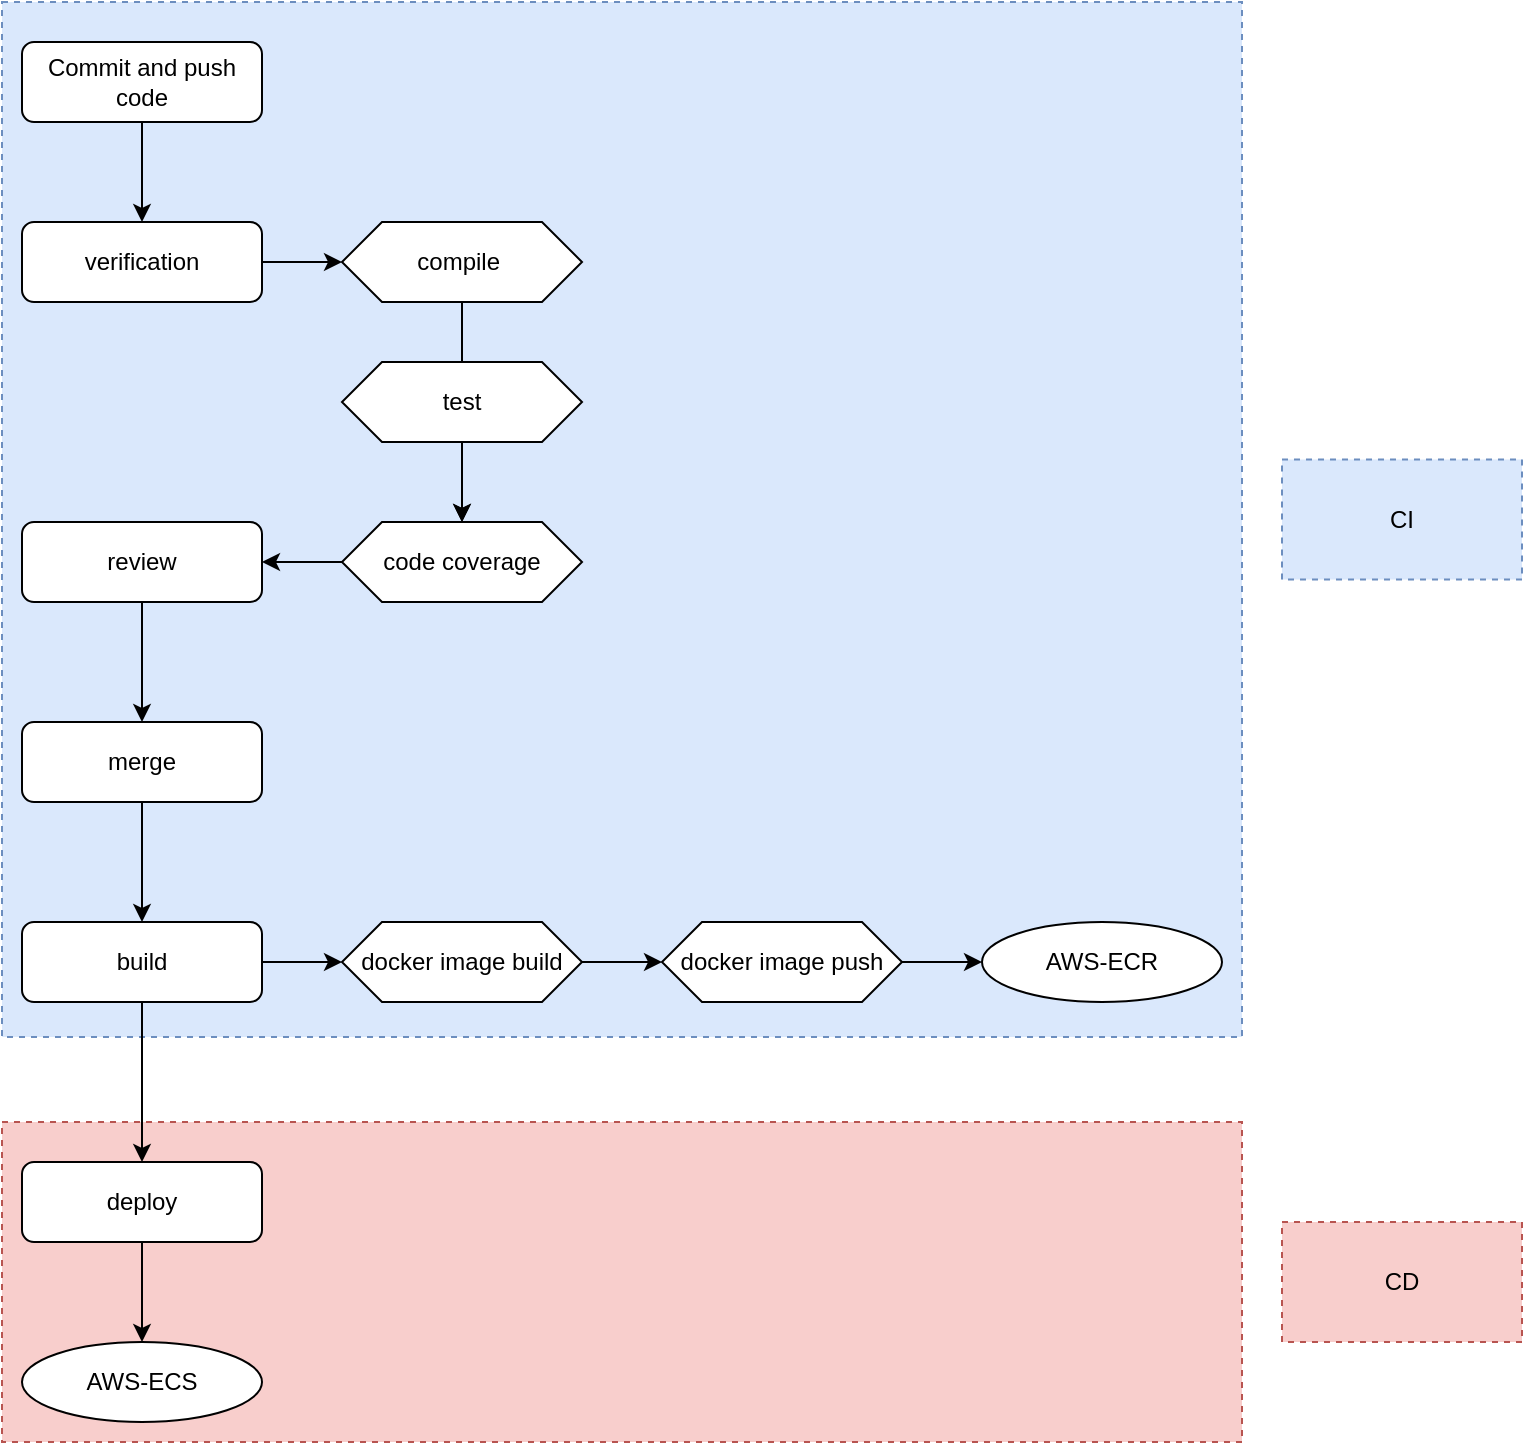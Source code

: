 <mxfile version="20.0.4" type="device"><diagram id="C5RBs43oDa-KdzZeNtuy" name="Page-1"><mxGraphModel dx="1163" dy="1808" grid="1" gridSize="10" guides="1" tooltips="1" connect="1" arrows="1" fold="1" page="1" pageScale="1" pageWidth="827" pageHeight="1169" background="none" math="0" shadow="0"><root><mxCell id="WIyWlLk6GJQsqaUBKTNV-0"/><mxCell id="WIyWlLk6GJQsqaUBKTNV-1" parent="WIyWlLk6GJQsqaUBKTNV-0"/><mxCell id="6w33RlRj6yiTwBS79d25-31" value="" style="edgeStyle=orthogonalEdgeStyle;rounded=0;orthogonalLoop=1;jettySize=auto;html=1;labelBackgroundColor=none;labelBorderColor=none;shadow=0;sketch=0;" parent="WIyWlLk6GJQsqaUBKTNV-1" source="WIyWlLk6GJQsqaUBKTNV-3" target="6w33RlRj6yiTwBS79d25-30" edge="1"><mxGeometry relative="1" as="geometry"/></mxCell><object label="Commit and push code" id="WIyWlLk6GJQsqaUBKTNV-3"><mxCell style="rounded=1;whiteSpace=wrap;html=1;fontSize=12;glass=0;strokeWidth=1;shadow=0;labelBackgroundColor=none;labelBorderColor=none;sketch=0;" parent="WIyWlLk6GJQsqaUBKTNV-1" vertex="1"><mxGeometry x="50" y="-60" width="120" height="40" as="geometry"/></mxCell></object><mxCell id="ipnMDGW4RU4f3SYI7y3F-10" value="" style="edgeStyle=orthogonalEdgeStyle;rounded=0;orthogonalLoop=1;jettySize=auto;html=1;labelBackgroundColor=none;labelBorderColor=none;shadow=0;sketch=0;" parent="WIyWlLk6GJQsqaUBKTNV-1" source="ipnMDGW4RU4f3SYI7y3F-0" target="ipnMDGW4RU4f3SYI7y3F-2" edge="1"><mxGeometry relative="1" as="geometry"/></mxCell><mxCell id="ipnMDGW4RU4f3SYI7y3F-0" value="review" style="rounded=1;whiteSpace=wrap;html=1;labelBackgroundColor=none;labelBorderColor=none;shadow=0;sketch=0;" parent="WIyWlLk6GJQsqaUBKTNV-1" vertex="1"><mxGeometry x="50" y="180" width="120" height="40" as="geometry"/></mxCell><mxCell id="6w33RlRj6yiTwBS79d25-13" value="" style="edgeStyle=orthogonalEdgeStyle;rounded=0;orthogonalLoop=1;jettySize=auto;html=1;labelBackgroundColor=none;labelBorderColor=none;shadow=0;sketch=0;" parent="WIyWlLk6GJQsqaUBKTNV-1" source="ipnMDGW4RU4f3SYI7y3F-4" target="6w33RlRj6yiTwBS79d25-11" edge="1"><mxGeometry relative="1" as="geometry"/></mxCell><mxCell id="ipnMDGW4RU4f3SYI7y3F-4" value="build" style="rounded=1;whiteSpace=wrap;html=1;labelBackgroundColor=default;" parent="WIyWlLk6GJQsqaUBKTNV-1" vertex="1"><mxGeometry x="50" y="380" width="120" height="40" as="geometry"/></mxCell><mxCell id="ipnMDGW4RU4f3SYI7y3F-6" value="deploy" style="rounded=1;whiteSpace=wrap;html=1;" parent="WIyWlLk6GJQsqaUBKTNV-1" vertex="1"><mxGeometry x="50" y="500" width="120" height="40" as="geometry"/></mxCell><mxCell id="ipnMDGW4RU4f3SYI7y3F-12" value="" style="edgeStyle=orthogonalEdgeStyle;rounded=0;orthogonalLoop=1;jettySize=auto;html=1;labelBackgroundColor=none;labelBorderColor=none;shadow=0;sketch=0;" parent="WIyWlLk6GJQsqaUBKTNV-1" source="ipnMDGW4RU4f3SYI7y3F-2" target="ipnMDGW4RU4f3SYI7y3F-4" edge="1"><mxGeometry relative="1" as="geometry"/></mxCell><mxCell id="ipnMDGW4RU4f3SYI7y3F-2" value="merge" style="rounded=1;whiteSpace=wrap;html=1;labelBackgroundColor=none;labelBorderColor=none;shadow=0;sketch=0;" parent="WIyWlLk6GJQsqaUBKTNV-1" vertex="1"><mxGeometry x="50" y="280" width="120" height="40" as="geometry"/></mxCell><mxCell id="6w33RlRj6yiTwBS79d25-11" value="docker image build" style="shape=hexagon;perimeter=hexagonPerimeter2;whiteSpace=wrap;html=1;fixedSize=1;labelBackgroundColor=default;" parent="WIyWlLk6GJQsqaUBKTNV-1" vertex="1"><mxGeometry x="210" y="380" width="120" height="40" as="geometry"/></mxCell><mxCell id="6w33RlRj6yiTwBS79d25-32" value="" style="edgeStyle=orthogonalEdgeStyle;rounded=0;orthogonalLoop=1;jettySize=auto;html=1;labelBackgroundColor=none;labelBorderColor=none;shadow=0;sketch=0;" parent="WIyWlLk6GJQsqaUBKTNV-1" source="6w33RlRj6yiTwBS79d25-16" target="6w33RlRj6yiTwBS79d25-18" edge="1"><mxGeometry relative="1" as="geometry"/></mxCell><mxCell id="6w33RlRj6yiTwBS79d25-16" value="compile&amp;nbsp;" style="shape=hexagon;perimeter=hexagonPerimeter2;whiteSpace=wrap;html=1;fixedSize=1;labelBackgroundColor=none;labelBorderColor=none;shadow=0;sketch=0;" parent="WIyWlLk6GJQsqaUBKTNV-1" vertex="1"><mxGeometry x="210" y="30" width="120" height="40" as="geometry"/></mxCell><mxCell id="6w33RlRj6yiTwBS79d25-23" value="" style="edgeStyle=orthogonalEdgeStyle;rounded=0;orthogonalLoop=1;jettySize=auto;html=1;labelBackgroundColor=none;labelBorderColor=none;shadow=0;sketch=0;" parent="WIyWlLk6GJQsqaUBKTNV-1" source="6w33RlRj6yiTwBS79d25-17" target="6w33RlRj6yiTwBS79d25-18" edge="1"><mxGeometry relative="1" as="geometry"/></mxCell><mxCell id="6w33RlRj6yiTwBS79d25-17" value="test" style="shape=hexagon;perimeter=hexagonPerimeter2;whiteSpace=wrap;html=1;fixedSize=1;labelBackgroundColor=none;labelBorderColor=none;shadow=0;sketch=0;" parent="WIyWlLk6GJQsqaUBKTNV-1" vertex="1"><mxGeometry x="210" y="100" width="120" height="40" as="geometry"/></mxCell><mxCell id="6w33RlRj6yiTwBS79d25-24" value="" style="edgeStyle=orthogonalEdgeStyle;rounded=0;orthogonalLoop=1;jettySize=auto;html=1;labelBackgroundColor=none;labelBorderColor=none;shadow=0;sketch=0;" parent="WIyWlLk6GJQsqaUBKTNV-1" source="6w33RlRj6yiTwBS79d25-18" target="ipnMDGW4RU4f3SYI7y3F-0" edge="1"><mxGeometry relative="1" as="geometry"/></mxCell><mxCell id="6w33RlRj6yiTwBS79d25-18" value="code coverage" style="shape=hexagon;perimeter=hexagonPerimeter2;whiteSpace=wrap;html=1;fixedSize=1;labelBackgroundColor=none;labelBorderColor=none;shadow=0;sketch=0;" parent="WIyWlLk6GJQsqaUBKTNV-1" vertex="1"><mxGeometry x="210" y="180" width="120" height="40" as="geometry"/></mxCell><mxCell id="6w33RlRj6yiTwBS79d25-26" value="AWS-ECS" style="ellipse;whiteSpace=wrap;html=1;" parent="WIyWlLk6GJQsqaUBKTNV-1" vertex="1"><mxGeometry x="50" y="590" width="120" height="40" as="geometry"/></mxCell><mxCell id="6w33RlRj6yiTwBS79d25-27" value="" style="endArrow=classic;html=1;rounded=0;entryX=0.5;entryY=0;entryDx=0;entryDy=0;exitX=0.5;exitY=1;exitDx=0;exitDy=0;" parent="WIyWlLk6GJQsqaUBKTNV-1" source="ipnMDGW4RU4f3SYI7y3F-6" target="6w33RlRj6yiTwBS79d25-26" edge="1"><mxGeometry width="50" height="50" relative="1" as="geometry"><mxPoint x="280" y="460" as="sourcePoint"/><mxPoint x="330" y="410" as="targetPoint"/></mxGeometry></mxCell><mxCell id="6w33RlRj6yiTwBS79d25-28" value="" style="endArrow=classic;html=1;rounded=0;entryX=0.5;entryY=0;entryDx=0;entryDy=0;exitX=0.5;exitY=1;exitDx=0;exitDy=0;" parent="WIyWlLk6GJQsqaUBKTNV-1" source="ipnMDGW4RU4f3SYI7y3F-4" target="ipnMDGW4RU4f3SYI7y3F-6" edge="1"><mxGeometry width="50" height="50" relative="1" as="geometry"><mxPoint x="310" y="460" as="sourcePoint"/><mxPoint x="360" y="410" as="targetPoint"/></mxGeometry></mxCell><mxCell id="6w33RlRj6yiTwBS79d25-33" value="" style="edgeStyle=orthogonalEdgeStyle;rounded=0;orthogonalLoop=1;jettySize=auto;html=1;labelBackgroundColor=none;labelBorderColor=none;shadow=0;sketch=0;" parent="WIyWlLk6GJQsqaUBKTNV-1" source="6w33RlRj6yiTwBS79d25-30" target="6w33RlRj6yiTwBS79d25-16" edge="1"><mxGeometry relative="1" as="geometry"/></mxCell><mxCell id="6w33RlRj6yiTwBS79d25-30" value="verification" style="rounded=1;whiteSpace=wrap;html=1;labelBackgroundColor=none;labelBorderColor=none;shadow=0;sketch=0;" parent="WIyWlLk6GJQsqaUBKTNV-1" vertex="1"><mxGeometry x="50" y="30" width="120" height="40" as="geometry"/></mxCell><mxCell id="6w33RlRj6yiTwBS79d25-51" value="" style="rounded=0;whiteSpace=wrap;html=1;dashed=1;fillColor=#f8cecc;strokeColor=#b85450;" parent="WIyWlLk6GJQsqaUBKTNV-1" vertex="1"><mxGeometry x="40" y="480" width="620" height="160" as="geometry"/></mxCell><mxCell id="6w33RlRj6yiTwBS79d25-62" value="" style="rounded=0;whiteSpace=wrap;html=1;dashed=1;fillColor=#dae8fc;strokeColor=#6c8ebf;labelBackgroundColor=none;labelBorderColor=none;shadow=0;sketch=0;" parent="WIyWlLk6GJQsqaUBKTNV-1" vertex="1"><mxGeometry x="40" y="-80" width="620" height="517.5" as="geometry"/></mxCell><mxCell id="6w33RlRj6yiTwBS79d25-63" value="" style="edgeStyle=orthogonalEdgeStyle;rounded=0;orthogonalLoop=1;jettySize=auto;html=1;labelBackgroundColor=none;labelBorderColor=none;shadow=0;sketch=0;" parent="WIyWlLk6GJQsqaUBKTNV-1" source="6w33RlRj6yiTwBS79d25-64" target="6w33RlRj6yiTwBS79d25-87" edge="1"><mxGeometry relative="1" as="geometry"/></mxCell><object label="Commit and push code" id="6w33RlRj6yiTwBS79d25-64"><mxCell style="rounded=1;whiteSpace=wrap;html=1;fontSize=12;glass=0;strokeWidth=1;shadow=0;labelBackgroundColor=none;labelBorderColor=none;sketch=0;" parent="WIyWlLk6GJQsqaUBKTNV-1" vertex="1"><mxGeometry x="50" y="-60" width="120" height="40" as="geometry"/></mxCell></object><mxCell id="6w33RlRj6yiTwBS79d25-65" value="" style="edgeStyle=orthogonalEdgeStyle;rounded=0;orthogonalLoop=1;jettySize=auto;html=1;labelBackgroundColor=none;labelBorderColor=none;shadow=0;sketch=0;" parent="WIyWlLk6GJQsqaUBKTNV-1" source="6w33RlRj6yiTwBS79d25-66" target="6w33RlRj6yiTwBS79d25-71" edge="1"><mxGeometry relative="1" as="geometry"/></mxCell><mxCell id="6w33RlRj6yiTwBS79d25-66" value="review" style="rounded=1;whiteSpace=wrap;html=1;labelBackgroundColor=none;labelBorderColor=none;shadow=0;sketch=0;" parent="WIyWlLk6GJQsqaUBKTNV-1" vertex="1"><mxGeometry x="50" y="180" width="120" height="40" as="geometry"/></mxCell><mxCell id="6w33RlRj6yiTwBS79d25-67" value="" style="edgeStyle=orthogonalEdgeStyle;rounded=0;orthogonalLoop=1;jettySize=auto;html=1;labelBackgroundColor=none;labelBorderColor=none;shadow=0;sketch=0;" parent="WIyWlLk6GJQsqaUBKTNV-1" source="6w33RlRj6yiTwBS79d25-68" target="6w33RlRj6yiTwBS79d25-73" edge="1"><mxGeometry relative="1" as="geometry"/></mxCell><mxCell id="6w33RlRj6yiTwBS79d25-68" value="build" style="rounded=1;whiteSpace=wrap;html=1;labelBackgroundColor=default;" parent="WIyWlLk6GJQsqaUBKTNV-1" vertex="1"><mxGeometry x="50" y="380" width="120" height="40" as="geometry"/></mxCell><mxCell id="6w33RlRj6yiTwBS79d25-69" value="deploy" style="rounded=1;whiteSpace=wrap;html=1;" parent="WIyWlLk6GJQsqaUBKTNV-1" vertex="1"><mxGeometry x="50" y="500" width="120" height="40" as="geometry"/></mxCell><mxCell id="6w33RlRj6yiTwBS79d25-70" value="" style="edgeStyle=orthogonalEdgeStyle;rounded=0;orthogonalLoop=1;jettySize=auto;html=1;labelBackgroundColor=none;labelBorderColor=none;shadow=0;sketch=0;" parent="WIyWlLk6GJQsqaUBKTNV-1" source="6w33RlRj6yiTwBS79d25-71" target="6w33RlRj6yiTwBS79d25-68" edge="1"><mxGeometry relative="1" as="geometry"/></mxCell><mxCell id="6w33RlRj6yiTwBS79d25-71" value="merge" style="rounded=1;whiteSpace=wrap;html=1;labelBackgroundColor=none;labelBorderColor=none;shadow=0;sketch=0;" parent="WIyWlLk6GJQsqaUBKTNV-1" vertex="1"><mxGeometry x="50" y="280" width="120" height="40" as="geometry"/></mxCell><mxCell id="6w33RlRj6yiTwBS79d25-72" value="" style="edgeStyle=orthogonalEdgeStyle;rounded=0;orthogonalLoop=1;jettySize=auto;html=1;labelBackgroundColor=none;labelBorderColor=none;shadow=0;sketch=0;" parent="WIyWlLk6GJQsqaUBKTNV-1" source="6w33RlRj6yiTwBS79d25-73" target="6w33RlRj6yiTwBS79d25-74" edge="1"><mxGeometry relative="1" as="geometry"/></mxCell><mxCell id="6w33RlRj6yiTwBS79d25-73" value="docker image build" style="shape=hexagon;perimeter=hexagonPerimeter2;whiteSpace=wrap;html=1;fixedSize=1;labelBackgroundColor=default;" parent="WIyWlLk6GJQsqaUBKTNV-1" vertex="1"><mxGeometry x="210" y="380" width="120" height="40" as="geometry"/></mxCell><mxCell id="6w33RlRj6yiTwBS79d25-74" value="docker image push" style="shape=hexagon;perimeter=hexagonPerimeter2;whiteSpace=wrap;html=1;fixedSize=1;labelBackgroundColor=default;" parent="WIyWlLk6GJQsqaUBKTNV-1" vertex="1"><mxGeometry x="370" y="380" width="120" height="40" as="geometry"/></mxCell><mxCell id="6w33RlRj6yiTwBS79d25-75" value="" style="edgeStyle=orthogonalEdgeStyle;rounded=0;orthogonalLoop=1;jettySize=auto;html=1;labelBackgroundColor=none;labelBorderColor=none;shadow=0;sketch=0;" parent="WIyWlLk6GJQsqaUBKTNV-1" source="6w33RlRj6yiTwBS79d25-76" target="6w33RlRj6yiTwBS79d25-80" edge="1"><mxGeometry relative="1" as="geometry"/></mxCell><mxCell id="6w33RlRj6yiTwBS79d25-76" value="compile&amp;nbsp;" style="shape=hexagon;perimeter=hexagonPerimeter2;whiteSpace=wrap;html=1;fixedSize=1;labelBackgroundColor=none;labelBorderColor=none;shadow=0;sketch=0;" parent="WIyWlLk6GJQsqaUBKTNV-1" vertex="1"><mxGeometry x="210" y="30" width="120" height="40" as="geometry"/></mxCell><mxCell id="6w33RlRj6yiTwBS79d25-77" value="" style="edgeStyle=orthogonalEdgeStyle;rounded=0;orthogonalLoop=1;jettySize=auto;html=1;labelBackgroundColor=none;labelBorderColor=none;shadow=0;sketch=0;" parent="WIyWlLk6GJQsqaUBKTNV-1" source="6w33RlRj6yiTwBS79d25-78" target="6w33RlRj6yiTwBS79d25-80" edge="1"><mxGeometry relative="1" as="geometry"/></mxCell><mxCell id="6w33RlRj6yiTwBS79d25-78" value="test" style="shape=hexagon;perimeter=hexagonPerimeter2;whiteSpace=wrap;html=1;fixedSize=1;labelBackgroundColor=none;labelBorderColor=none;shadow=0;sketch=0;" parent="WIyWlLk6GJQsqaUBKTNV-1" vertex="1"><mxGeometry x="210" y="100" width="120" height="40" as="geometry"/></mxCell><mxCell id="6w33RlRj6yiTwBS79d25-79" value="" style="edgeStyle=orthogonalEdgeStyle;rounded=0;orthogonalLoop=1;jettySize=auto;html=1;labelBackgroundColor=none;labelBorderColor=none;shadow=0;sketch=0;" parent="WIyWlLk6GJQsqaUBKTNV-1" source="6w33RlRj6yiTwBS79d25-80" target="6w33RlRj6yiTwBS79d25-66" edge="1"><mxGeometry relative="1" as="geometry"/></mxCell><mxCell id="6w33RlRj6yiTwBS79d25-80" value="code coverage" style="shape=hexagon;perimeter=hexagonPerimeter2;whiteSpace=wrap;html=1;fixedSize=1;labelBackgroundColor=none;labelBorderColor=none;shadow=0;sketch=0;" parent="WIyWlLk6GJQsqaUBKTNV-1" vertex="1"><mxGeometry x="210" y="180" width="120" height="40" as="geometry"/></mxCell><mxCell id="6w33RlRj6yiTwBS79d25-81" value="AWS-ECR" style="ellipse;whiteSpace=wrap;html=1;labelBackgroundColor=default;" parent="WIyWlLk6GJQsqaUBKTNV-1" vertex="1"><mxGeometry x="530" y="380" width="120" height="40" as="geometry"/></mxCell><mxCell id="6w33RlRj6yiTwBS79d25-82" value="" style="endArrow=classic;html=1;rounded=0;exitX=1;exitY=0.5;exitDx=0;exitDy=0;labelBackgroundColor=none;labelBorderColor=none;shadow=0;sketch=0;" parent="WIyWlLk6GJQsqaUBKTNV-1" source="6w33RlRj6yiTwBS79d25-74" target="6w33RlRj6yiTwBS79d25-81" edge="1"><mxGeometry width="50" height="50" relative="1" as="geometry"><mxPoint x="280" y="360" as="sourcePoint"/><mxPoint x="330" y="310" as="targetPoint"/></mxGeometry></mxCell><mxCell id="6w33RlRj6yiTwBS79d25-83" value="AWS-ECS" style="ellipse;whiteSpace=wrap;html=1;" parent="WIyWlLk6GJQsqaUBKTNV-1" vertex="1"><mxGeometry x="50" y="590" width="120" height="40" as="geometry"/></mxCell><mxCell id="6w33RlRj6yiTwBS79d25-84" value="" style="endArrow=classic;html=1;rounded=0;entryX=0.5;entryY=0;entryDx=0;entryDy=0;exitX=0.5;exitY=1;exitDx=0;exitDy=0;" parent="WIyWlLk6GJQsqaUBKTNV-1" source="6w33RlRj6yiTwBS79d25-69" target="6w33RlRj6yiTwBS79d25-83" edge="1"><mxGeometry width="50" height="50" relative="1" as="geometry"><mxPoint x="280" y="460" as="sourcePoint"/><mxPoint x="330" y="410" as="targetPoint"/></mxGeometry></mxCell><mxCell id="6w33RlRj6yiTwBS79d25-85" value="" style="endArrow=classic;html=1;rounded=0;entryX=0.5;entryY=0;entryDx=0;entryDy=0;exitX=0.5;exitY=1;exitDx=0;exitDy=0;" parent="WIyWlLk6GJQsqaUBKTNV-1" source="6w33RlRj6yiTwBS79d25-68" target="6w33RlRj6yiTwBS79d25-69" edge="1"><mxGeometry width="50" height="50" relative="1" as="geometry"><mxPoint x="310" y="460" as="sourcePoint"/><mxPoint x="360" y="410" as="targetPoint"/></mxGeometry></mxCell><mxCell id="6w33RlRj6yiTwBS79d25-86" value="" style="edgeStyle=orthogonalEdgeStyle;rounded=0;orthogonalLoop=1;jettySize=auto;html=1;labelBackgroundColor=none;labelBorderColor=none;shadow=0;sketch=0;" parent="WIyWlLk6GJQsqaUBKTNV-1" source="6w33RlRj6yiTwBS79d25-87" target="6w33RlRj6yiTwBS79d25-76" edge="1"><mxGeometry relative="1" as="geometry"/></mxCell><mxCell id="6w33RlRj6yiTwBS79d25-87" value="verification" style="rounded=1;whiteSpace=wrap;html=1;labelBackgroundColor=none;labelBorderColor=none;shadow=0;sketch=0;" parent="WIyWlLk6GJQsqaUBKTNV-1" vertex="1"><mxGeometry x="50" y="30" width="120" height="40" as="geometry"/></mxCell><mxCell id="BLSUBzT1dgZKRvCt66oo-0" value="CI" style="rounded=0;whiteSpace=wrap;html=1;shadow=0;dashed=1;labelBackgroundColor=none;labelBorderColor=none;fillColor=#dae8fc;strokeColor=#6c8ebf;" vertex="1" parent="WIyWlLk6GJQsqaUBKTNV-1"><mxGeometry x="680" y="148.75" width="120" height="60" as="geometry"/></mxCell><mxCell id="BLSUBzT1dgZKRvCt66oo-1" value="CD" style="rounded=0;whiteSpace=wrap;html=1;shadow=0;dashed=1;labelBackgroundColor=none;labelBorderColor=none;fillColor=#f8cecc;strokeColor=#b85450;" vertex="1" parent="WIyWlLk6GJQsqaUBKTNV-1"><mxGeometry x="680" y="530" width="120" height="60" as="geometry"/></mxCell></root></mxGraphModel></diagram></mxfile>